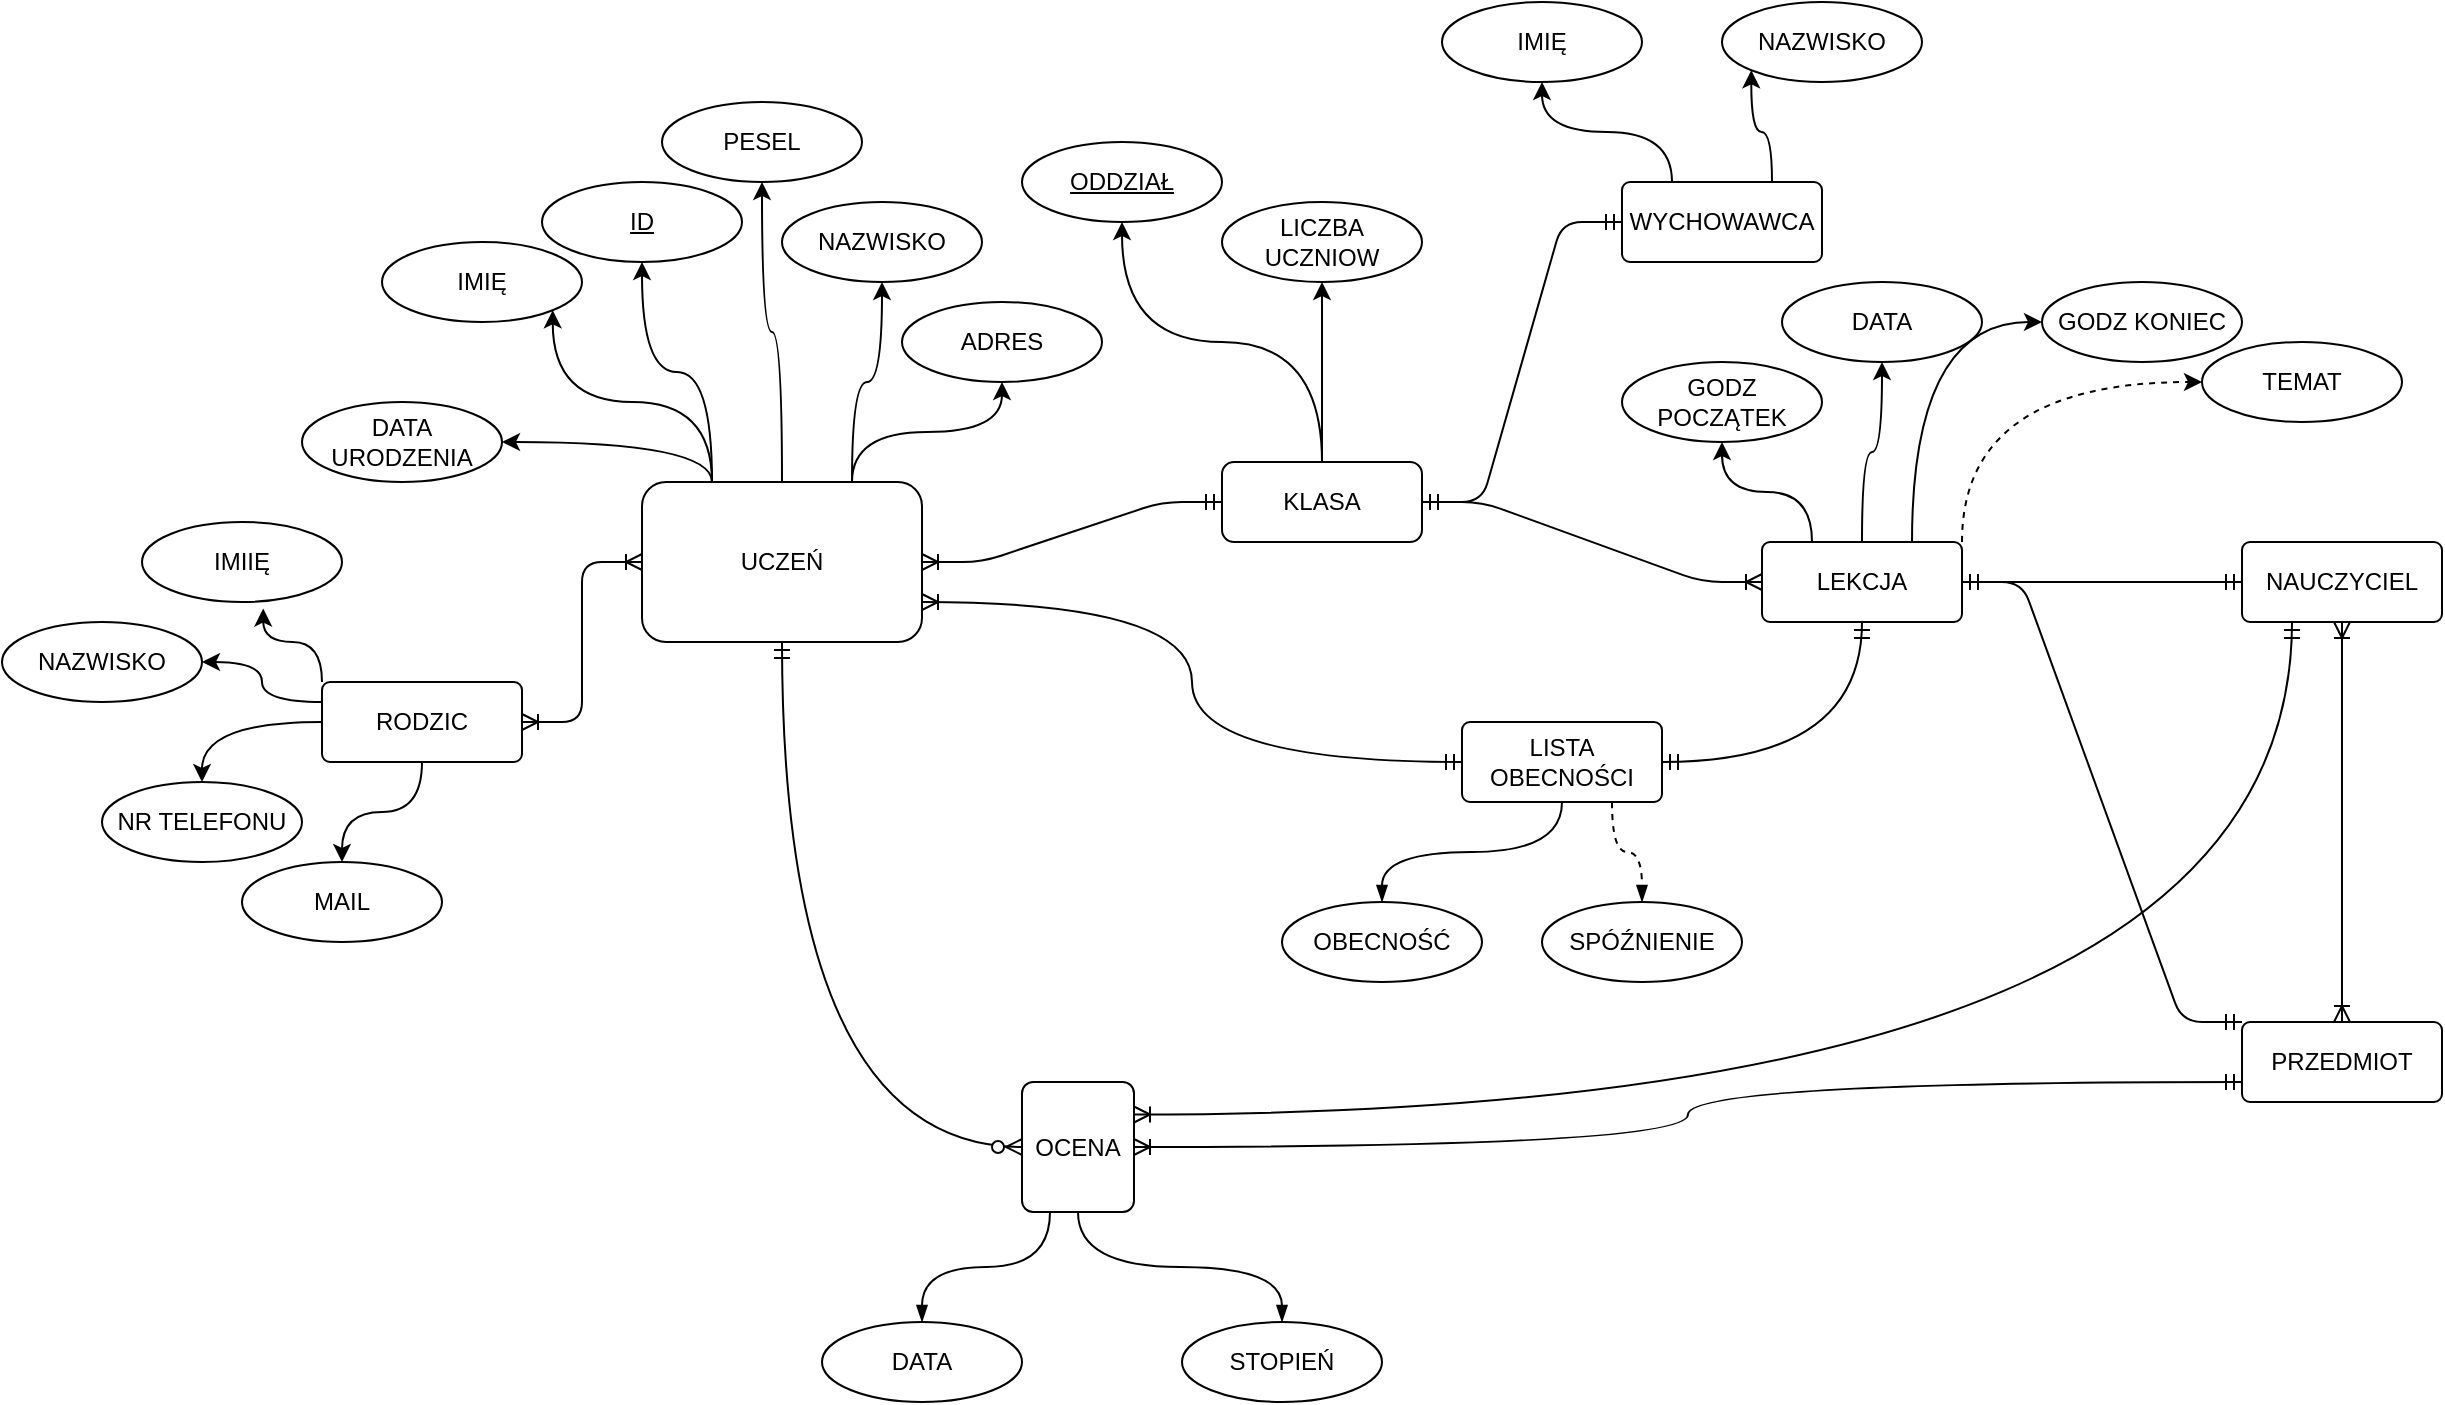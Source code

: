 <mxfile version="12.8.4"><diagram id="cNqfms0HBpr6AN-Xjopu" name="Page-1"><mxGraphModel dx="2614" dy="865" grid="1" gridSize="10" guides="1" tooltips="1" connect="1" arrows="1" fold="1" page="1" pageScale="1" pageWidth="1169" pageHeight="827" math="0" shadow="0"><root><mxCell id="0"/><mxCell id="1" parent="0"/><mxCell id="bewDhss2z7NdPzQOxILB-91" style="edgeStyle=orthogonalEdgeStyle;curved=1;comic=0;orthogonalLoop=1;jettySize=auto;html=1;exitX=0.75;exitY=0;exitDx=0;exitDy=0;entryX=0.5;entryY=1;entryDx=0;entryDy=0;shadow=0;strokeColor=#000000;" edge="1" parent="1" source="bewDhss2z7NdPzQOxILB-1" target="bewDhss2z7NdPzQOxILB-90"><mxGeometry relative="1" as="geometry"/></mxCell><mxCell id="bewDhss2z7NdPzQOxILB-92" style="edgeStyle=orthogonalEdgeStyle;curved=1;comic=0;orthogonalLoop=1;jettySize=auto;html=1;exitX=0.75;exitY=0;exitDx=0;exitDy=0;shadow=0;strokeColor=#000000;" edge="1" parent="1" source="bewDhss2z7NdPzQOxILB-1" target="bewDhss2z7NdPzQOxILB-85"><mxGeometry relative="1" as="geometry"/></mxCell><mxCell id="bewDhss2z7NdPzQOxILB-93" style="edgeStyle=orthogonalEdgeStyle;curved=1;comic=0;orthogonalLoop=1;jettySize=auto;html=1;exitX=0.5;exitY=0;exitDx=0;exitDy=0;shadow=0;strokeColor=#000000;" edge="1" parent="1" source="bewDhss2z7NdPzQOxILB-1" target="bewDhss2z7NdPzQOxILB-88"><mxGeometry relative="1" as="geometry"/></mxCell><mxCell id="bewDhss2z7NdPzQOxILB-94" style="edgeStyle=orthogonalEdgeStyle;curved=1;comic=0;orthogonalLoop=1;jettySize=auto;html=1;exitX=0.25;exitY=0;exitDx=0;exitDy=0;shadow=0;strokeColor=#000000;" edge="1" parent="1" source="bewDhss2z7NdPzQOxILB-1" target="bewDhss2z7NdPzQOxILB-97"><mxGeometry relative="1" as="geometry"><mxPoint x="-140" y="200" as="targetPoint"/></mxGeometry></mxCell><mxCell id="bewDhss2z7NdPzQOxILB-95" style="edgeStyle=orthogonalEdgeStyle;curved=1;comic=0;orthogonalLoop=1;jettySize=auto;html=1;exitX=0.25;exitY=0;exitDx=0;exitDy=0;entryX=1;entryY=1;entryDx=0;entryDy=0;shadow=0;strokeColor=#000000;" edge="1" parent="1" source="bewDhss2z7NdPzQOxILB-1" target="bewDhss2z7NdPzQOxILB-86"><mxGeometry relative="1" as="geometry"/></mxCell><mxCell id="bewDhss2z7NdPzQOxILB-96" style="edgeStyle=orthogonalEdgeStyle;curved=1;comic=0;orthogonalLoop=1;jettySize=auto;html=1;exitX=0.25;exitY=0;exitDx=0;exitDy=0;shadow=0;strokeColor=#000000;" edge="1" parent="1" source="bewDhss2z7NdPzQOxILB-1" target="bewDhss2z7NdPzQOxILB-87"><mxGeometry relative="1" as="geometry"/></mxCell><mxCell id="bewDhss2z7NdPzQOxILB-1" value="UCZEŃ" style="whiteSpace=wrap;html=1;align=center;rounded=1;" vertex="1" parent="1"><mxGeometry x="-150" y="310" width="140" height="80" as="geometry"/></mxCell><mxCell id="bewDhss2z7NdPzQOxILB-99" style="edgeStyle=orthogonalEdgeStyle;curved=1;comic=0;orthogonalLoop=1;jettySize=auto;html=1;exitX=0.5;exitY=0;exitDx=0;exitDy=0;shadow=0;strokeColor=#000000;" edge="1" parent="1" source="bewDhss2z7NdPzQOxILB-4" target="bewDhss2z7NdPzQOxILB-98"><mxGeometry relative="1" as="geometry"/></mxCell><mxCell id="bewDhss2z7NdPzQOxILB-103" style="edgeStyle=orthogonalEdgeStyle;curved=1;comic=0;orthogonalLoop=1;jettySize=auto;html=1;entryX=0.5;entryY=1;entryDx=0;entryDy=0;shadow=0;strokeColor=#000000;" edge="1" parent="1" source="bewDhss2z7NdPzQOxILB-4" target="bewDhss2z7NdPzQOxILB-102"><mxGeometry relative="1" as="geometry"/></mxCell><mxCell id="bewDhss2z7NdPzQOxILB-4" value="KLASA" style="whiteSpace=wrap;html=1;align=center;rounded=1;" vertex="1" parent="1"><mxGeometry x="140" y="300" width="100" height="40" as="geometry"/></mxCell><mxCell id="bewDhss2z7NdPzQOxILB-131" style="edgeStyle=orthogonalEdgeStyle;curved=1;rounded=1;comic=0;orthogonalLoop=1;jettySize=auto;html=1;exitX=0.25;exitY=1;exitDx=0;exitDy=0;entryX=0.5;entryY=0;entryDx=0;entryDy=0;shadow=0;startArrow=none;startFill=0;endArrow=blockThin;endFill=1;strokeColor=#000000;" edge="1" parent="1" source="bewDhss2z7NdPzQOxILB-5" target="bewDhss2z7NdPzQOxILB-130"><mxGeometry relative="1" as="geometry"/></mxCell><mxCell id="bewDhss2z7NdPzQOxILB-132" style="edgeStyle=orthogonalEdgeStyle;curved=1;rounded=1;comic=0;orthogonalLoop=1;jettySize=auto;html=1;exitX=0.5;exitY=1;exitDx=0;exitDy=0;entryX=0.5;entryY=0;entryDx=0;entryDy=0;shadow=0;startArrow=none;startFill=0;endArrow=blockThin;endFill=1;strokeColor=#000000;" edge="1" parent="1" source="bewDhss2z7NdPzQOxILB-5" target="bewDhss2z7NdPzQOxILB-129"><mxGeometry relative="1" as="geometry"/></mxCell><mxCell id="bewDhss2z7NdPzQOxILB-135" style="edgeStyle=orthogonalEdgeStyle;curved=1;rounded=1;comic=0;orthogonalLoop=1;jettySize=auto;html=1;exitX=0;exitY=0.5;exitDx=0;exitDy=0;entryX=0.5;entryY=1;entryDx=0;entryDy=0;shadow=0;startArrow=ERzeroToMany;startFill=1;endArrow=ERmandOne;endFill=0;strokeColor=#000000;" edge="1" parent="1" source="bewDhss2z7NdPzQOxILB-5" target="bewDhss2z7NdPzQOxILB-1"><mxGeometry relative="1" as="geometry"/></mxCell><mxCell id="bewDhss2z7NdPzQOxILB-5" value="OCENA" style="rounded=1;arcSize=10;whiteSpace=wrap;html=1;align=center;" vertex="1" parent="1"><mxGeometry x="40" y="610" width="56" height="65" as="geometry"/></mxCell><mxCell id="bewDhss2z7NdPzQOxILB-133" style="edgeStyle=orthogonalEdgeStyle;curved=1;rounded=1;comic=0;orthogonalLoop=1;jettySize=auto;html=1;exitX=0;exitY=0.75;exitDx=0;exitDy=0;entryX=1;entryY=0.5;entryDx=0;entryDy=0;shadow=0;startArrow=ERmandOne;startFill=0;endArrow=ERoneToMany;endFill=0;strokeColor=#000000;" edge="1" parent="1" source="bewDhss2z7NdPzQOxILB-6" target="bewDhss2z7NdPzQOxILB-5"><mxGeometry relative="1" as="geometry"/></mxCell><mxCell id="bewDhss2z7NdPzQOxILB-6" value="PRZEDMIOT" style="rounded=1;arcSize=10;whiteSpace=wrap;html=1;align=center;" vertex="1" parent="1"><mxGeometry x="650" y="580" width="100" height="40" as="geometry"/></mxCell><mxCell id="bewDhss2z7NdPzQOxILB-128" style="edgeStyle=orthogonalEdgeStyle;curved=1;rounded=1;comic=0;orthogonalLoop=1;jettySize=auto;html=1;exitX=0.5;exitY=1;exitDx=0;exitDy=0;shadow=0;startArrow=ERoneToMany;startFill=0;endArrow=ERoneToMany;endFill=0;strokeColor=#000000;" edge="1" parent="1" source="bewDhss2z7NdPzQOxILB-8" target="bewDhss2z7NdPzQOxILB-6"><mxGeometry relative="1" as="geometry"/></mxCell><mxCell id="bewDhss2z7NdPzQOxILB-8" value="NAUCZYCIEL" style="rounded=1;arcSize=10;whiteSpace=wrap;html=1;align=center;" vertex="1" parent="1"><mxGeometry x="650" y="340" width="100" height="40" as="geometry"/></mxCell><mxCell id="bewDhss2z7NdPzQOxILB-111" style="edgeStyle=orthogonalEdgeStyle;curved=1;comic=0;orthogonalLoop=1;jettySize=auto;html=1;exitX=0.75;exitY=0;exitDx=0;exitDy=0;entryX=0;entryY=0.5;entryDx=0;entryDy=0;shadow=0;strokeColor=#000000;" edge="1" parent="1" source="bewDhss2z7NdPzQOxILB-10" target="bewDhss2z7NdPzQOxILB-110"><mxGeometry relative="1" as="geometry"/></mxCell><mxCell id="bewDhss2z7NdPzQOxILB-112" style="edgeStyle=orthogonalEdgeStyle;curved=1;comic=0;orthogonalLoop=1;jettySize=auto;html=1;exitX=0.5;exitY=0;exitDx=0;exitDy=0;entryX=0.5;entryY=1;entryDx=0;entryDy=0;shadow=0;strokeColor=#000000;" edge="1" parent="1" source="bewDhss2z7NdPzQOxILB-10" target="bewDhss2z7NdPzQOxILB-109"><mxGeometry relative="1" as="geometry"/></mxCell><mxCell id="bewDhss2z7NdPzQOxILB-113" style="edgeStyle=orthogonalEdgeStyle;curved=1;comic=0;orthogonalLoop=1;jettySize=auto;html=1;exitX=0.25;exitY=0;exitDx=0;exitDy=0;entryX=0.5;entryY=1;entryDx=0;entryDy=0;shadow=0;strokeColor=#000000;" edge="1" parent="1" source="bewDhss2z7NdPzQOxILB-10" target="bewDhss2z7NdPzQOxILB-108"><mxGeometry relative="1" as="geometry"/></mxCell><mxCell id="bewDhss2z7NdPzQOxILB-121" style="edgeStyle=orthogonalEdgeStyle;curved=1;rounded=1;comic=0;orthogonalLoop=1;jettySize=auto;html=1;exitX=0.5;exitY=1;exitDx=0;exitDy=0;entryX=1;entryY=0.5;entryDx=0;entryDy=0;shadow=0;strokeColor=#000000;startArrow=ERmandOne;startFill=0;endArrow=ERmandOne;endFill=0;" edge="1" parent="1" source="bewDhss2z7NdPzQOxILB-10" target="bewDhss2z7NdPzQOxILB-118"><mxGeometry relative="1" as="geometry"/></mxCell><mxCell id="bewDhss2z7NdPzQOxILB-10" value="LEKCJA" style="rounded=1;arcSize=10;whiteSpace=wrap;html=1;align=center;" vertex="1" parent="1"><mxGeometry x="410" y="340" width="100" height="40" as="geometry"/></mxCell><mxCell id="bewDhss2z7NdPzQOxILB-78" style="edgeStyle=orthogonalEdgeStyle;comic=0;orthogonalLoop=1;jettySize=auto;html=1;exitX=0;exitY=0;exitDx=0;exitDy=0;entryX=0.606;entryY=1.082;entryDx=0;entryDy=0;entryPerimeter=0;shadow=0;strokeColor=#000000;curved=1;" edge="1" parent="1" source="bewDhss2z7NdPzQOxILB-12" target="bewDhss2z7NdPzQOxILB-74"><mxGeometry relative="1" as="geometry"/></mxCell><mxCell id="bewDhss2z7NdPzQOxILB-80" style="edgeStyle=orthogonalEdgeStyle;comic=0;orthogonalLoop=1;jettySize=auto;html=1;exitX=0;exitY=0.25;exitDx=0;exitDy=0;entryX=1;entryY=0.5;entryDx=0;entryDy=0;shadow=0;strokeColor=#000000;curved=1;" edge="1" parent="1" source="bewDhss2z7NdPzQOxILB-12" target="bewDhss2z7NdPzQOxILB-79"><mxGeometry relative="1" as="geometry"/></mxCell><mxCell id="bewDhss2z7NdPzQOxILB-82" style="edgeStyle=orthogonalEdgeStyle;comic=0;orthogonalLoop=1;jettySize=auto;html=1;exitX=0;exitY=0.5;exitDx=0;exitDy=0;shadow=0;strokeColor=#000000;curved=1;entryX=0.5;entryY=0;entryDx=0;entryDy=0;" edge="1" parent="1" source="bewDhss2z7NdPzQOxILB-12" target="bewDhss2z7NdPzQOxILB-81"><mxGeometry relative="1" as="geometry"/></mxCell><mxCell id="bewDhss2z7NdPzQOxILB-84" style="edgeStyle=orthogonalEdgeStyle;curved=1;comic=0;orthogonalLoop=1;jettySize=auto;html=1;exitX=0.5;exitY=1;exitDx=0;exitDy=0;entryX=0.5;entryY=0;entryDx=0;entryDy=0;shadow=0;strokeColor=#000000;" edge="1" parent="1" source="bewDhss2z7NdPzQOxILB-12" target="bewDhss2z7NdPzQOxILB-83"><mxGeometry relative="1" as="geometry"/></mxCell><mxCell id="bewDhss2z7NdPzQOxILB-12" value="RODZIC" style="rounded=1;arcSize=10;whiteSpace=wrap;html=1;align=center;" vertex="1" parent="1"><mxGeometry x="-310" y="410" width="100" height="40" as="geometry"/></mxCell><mxCell id="bewDhss2z7NdPzQOxILB-106" style="edgeStyle=orthogonalEdgeStyle;curved=1;comic=0;orthogonalLoop=1;jettySize=auto;html=1;exitX=0.25;exitY=0;exitDx=0;exitDy=0;entryX=0.5;entryY=1;entryDx=0;entryDy=0;shadow=0;strokeColor=#000000;" edge="1" parent="1" source="bewDhss2z7NdPzQOxILB-15" target="bewDhss2z7NdPzQOxILB-104"><mxGeometry relative="1" as="geometry"/></mxCell><mxCell id="bewDhss2z7NdPzQOxILB-107" style="edgeStyle=orthogonalEdgeStyle;curved=1;comic=0;orthogonalLoop=1;jettySize=auto;html=1;exitX=0.75;exitY=0;exitDx=0;exitDy=0;entryX=0;entryY=1;entryDx=0;entryDy=0;shadow=0;strokeColor=#000000;" edge="1" parent="1" source="bewDhss2z7NdPzQOxILB-15" target="bewDhss2z7NdPzQOxILB-105"><mxGeometry relative="1" as="geometry"/></mxCell><mxCell id="bewDhss2z7NdPzQOxILB-15" value="WYCHOWAWCA" style="rounded=1;arcSize=10;whiteSpace=wrap;html=1;align=center;" vertex="1" parent="1"><mxGeometry x="340" y="160" width="100" height="40" as="geometry"/></mxCell><mxCell id="bewDhss2z7NdPzQOxILB-29" value="" style="edgeStyle=entityRelationEdgeStyle;fontSize=12;html=1;endArrow=ERoneToMany;startArrow=ERoneToMany;shadow=0;entryX=0;entryY=0.5;entryDx=0;entryDy=0;exitX=1;exitY=0.5;exitDx=0;exitDy=0;comic=0;" edge="1" parent="1" source="bewDhss2z7NdPzQOxILB-12" target="bewDhss2z7NdPzQOxILB-1"><mxGeometry width="100" height="100" relative="1" as="geometry"><mxPoint x="250" y="490" as="sourcePoint"/><mxPoint x="350" y="390" as="targetPoint"/></mxGeometry></mxCell><mxCell id="bewDhss2z7NdPzQOxILB-30" value="" style="edgeStyle=entityRelationEdgeStyle;fontSize=12;html=1;endArrow=ERoneToMany;startArrow=ERmandOne;shadow=0;rounded=1;entryX=0;entryY=0.5;entryDx=0;entryDy=0;" edge="1" parent="1" target="bewDhss2z7NdPzQOxILB-10"><mxGeometry width="100" height="100" relative="1" as="geometry"><mxPoint x="240" y="320" as="sourcePoint"/><mxPoint x="640" y="240" as="targetPoint"/></mxGeometry></mxCell><mxCell id="bewDhss2z7NdPzQOxILB-33" value="" style="edgeStyle=entityRelationEdgeStyle;fontSize=12;html=1;endArrow=ERoneToMany;startArrow=ERmandOne;shadow=0;strokeColor=#000000;" edge="1" parent="1" source="bewDhss2z7NdPzQOxILB-4" target="bewDhss2z7NdPzQOxILB-1"><mxGeometry width="100" height="100" relative="1" as="geometry"><mxPoint x="160" y="90" as="sourcePoint"/><mxPoint x="160" y="48.579" as="targetPoint"/></mxGeometry></mxCell><mxCell id="bewDhss2z7NdPzQOxILB-34" value="" style="edgeStyle=entityRelationEdgeStyle;fontSize=12;html=1;endArrow=ERmandOne;startArrow=ERmandOne;shadow=0;strokeColor=#000000;entryX=0;entryY=0.5;entryDx=0;entryDy=0;exitX=1;exitY=0.5;exitDx=0;exitDy=0;" edge="1" parent="1" source="bewDhss2z7NdPzQOxILB-4" target="bewDhss2z7NdPzQOxILB-15"><mxGeometry width="100" height="100" relative="1" as="geometry"><mxPoint x="290" y="180" as="sourcePoint"/><mxPoint x="390" y="80" as="targetPoint"/></mxGeometry></mxCell><mxCell id="bewDhss2z7NdPzQOxILB-62" value="" style="edgeStyle=entityRelationEdgeStyle;fontSize=12;html=1;endArrow=ERmandOne;startArrow=ERmandOne;shadow=0;strokeColor=#000000;exitX=1;exitY=0.5;exitDx=0;exitDy=0;entryX=0;entryY=0.5;entryDx=0;entryDy=0;" edge="1" parent="1" source="bewDhss2z7NdPzQOxILB-10" target="bewDhss2z7NdPzQOxILB-8"><mxGeometry width="100" height="100" relative="1" as="geometry"><mxPoint x="760" y="450" as="sourcePoint"/><mxPoint x="640" y="420" as="targetPoint"/></mxGeometry></mxCell><mxCell id="bewDhss2z7NdPzQOxILB-65" value="" style="edgeStyle=entityRelationEdgeStyle;fontSize=12;html=1;endArrow=ERmandOne;startArrow=ERmandOne;shadow=0;strokeColor=#000000;entryX=0;entryY=0;entryDx=0;entryDy=0;" edge="1" parent="1" source="bewDhss2z7NdPzQOxILB-10" target="bewDhss2z7NdPzQOxILB-6"><mxGeometry width="100" height="100" relative="1" as="geometry"><mxPoint x="580" y="460" as="sourcePoint"/><mxPoint x="721.421" y="360" as="targetPoint"/></mxGeometry></mxCell><mxCell id="bewDhss2z7NdPzQOxILB-74" value="IMIIĘ" style="ellipse;whiteSpace=wrap;html=1;align=center;rounded=0;" vertex="1" parent="1"><mxGeometry x="-400" y="330" width="100" height="40" as="geometry"/></mxCell><mxCell id="bewDhss2z7NdPzQOxILB-79" value="NAZWISKO" style="ellipse;whiteSpace=wrap;html=1;align=center;rounded=0;" vertex="1" parent="1"><mxGeometry x="-470" y="380" width="100" height="40" as="geometry"/></mxCell><mxCell id="bewDhss2z7NdPzQOxILB-81" value="NR TELEFONU" style="ellipse;whiteSpace=wrap;html=1;align=center;rounded=0;" vertex="1" parent="1"><mxGeometry x="-420" y="460" width="100" height="40" as="geometry"/></mxCell><mxCell id="bewDhss2z7NdPzQOxILB-83" value="MAIL" style="ellipse;whiteSpace=wrap;html=1;align=center;rounded=0;" vertex="1" parent="1"><mxGeometry x="-350" y="500" width="100" height="40" as="geometry"/></mxCell><mxCell id="bewDhss2z7NdPzQOxILB-85" value="NAZWISKO" style="ellipse;whiteSpace=wrap;html=1;align=center;rounded=0;" vertex="1" parent="1"><mxGeometry x="-80" y="170" width="100" height="40" as="geometry"/></mxCell><mxCell id="bewDhss2z7NdPzQOxILB-86" value="IMIĘ" style="ellipse;whiteSpace=wrap;html=1;align=center;rounded=0;" vertex="1" parent="1"><mxGeometry x="-280" y="190" width="100" height="40" as="geometry"/></mxCell><mxCell id="bewDhss2z7NdPzQOxILB-87" value="DATA URODZENIA" style="ellipse;whiteSpace=wrap;html=1;align=center;rounded=0;" vertex="1" parent="1"><mxGeometry x="-320" y="270" width="100" height="40" as="geometry"/></mxCell><mxCell id="bewDhss2z7NdPzQOxILB-88" value="PESEL" style="ellipse;whiteSpace=wrap;html=1;align=center;rounded=0;" vertex="1" parent="1"><mxGeometry x="-140" y="120" width="100" height="40" as="geometry"/></mxCell><mxCell id="bewDhss2z7NdPzQOxILB-90" value="ADRES" style="ellipse;whiteSpace=wrap;html=1;align=center;rounded=0;" vertex="1" parent="1"><mxGeometry x="-20" y="220" width="100" height="40" as="geometry"/></mxCell><mxCell id="bewDhss2z7NdPzQOxILB-97" value="ID" style="ellipse;whiteSpace=wrap;html=1;align=center;fontStyle=4;rounded=0;" vertex="1" parent="1"><mxGeometry x="-200" y="160" width="100" height="40" as="geometry"/></mxCell><mxCell id="bewDhss2z7NdPzQOxILB-98" value="ODDZIAŁ" style="ellipse;whiteSpace=wrap;html=1;align=center;fontStyle=4;rounded=0;" vertex="1" parent="1"><mxGeometry x="40" y="140" width="100" height="40" as="geometry"/></mxCell><mxCell id="bewDhss2z7NdPzQOxILB-102" value="LICZBA UCZNIOW" style="ellipse;whiteSpace=wrap;html=1;align=center;rounded=0;" vertex="1" parent="1"><mxGeometry x="140" y="170" width="100" height="40" as="geometry"/></mxCell><mxCell id="bewDhss2z7NdPzQOxILB-104" value="IMIĘ" style="ellipse;whiteSpace=wrap;html=1;align=center;rounded=0;" vertex="1" parent="1"><mxGeometry x="250" y="70" width="100" height="40" as="geometry"/></mxCell><mxCell id="bewDhss2z7NdPzQOxILB-105" value="NAZWISKO" style="ellipse;whiteSpace=wrap;html=1;align=center;rounded=0;" vertex="1" parent="1"><mxGeometry x="390" y="70" width="100" height="40" as="geometry"/></mxCell><mxCell id="bewDhss2z7NdPzQOxILB-108" value="GODZ POCZĄTEK" style="ellipse;whiteSpace=wrap;html=1;align=center;rounded=0;" vertex="1" parent="1"><mxGeometry x="340" y="250" width="100" height="40" as="geometry"/></mxCell><mxCell id="bewDhss2z7NdPzQOxILB-109" value="DATA" style="ellipse;whiteSpace=wrap;html=1;align=center;rounded=0;" vertex="1" parent="1"><mxGeometry x="420" y="210" width="100" height="40" as="geometry"/></mxCell><mxCell id="bewDhss2z7NdPzQOxILB-114" value="TEMAT" style="ellipse;whiteSpace=wrap;html=1;align=center;rounded=0;" vertex="1" parent="1"><mxGeometry x="630" y="240" width="100" height="40" as="geometry"/></mxCell><mxCell id="bewDhss2z7NdPzQOxILB-110" value="GODZ KONIEC" style="ellipse;whiteSpace=wrap;html=1;align=center;rounded=0;" vertex="1" parent="1"><mxGeometry x="550" y="210" width="100" height="40" as="geometry"/></mxCell><mxCell id="bewDhss2z7NdPzQOxILB-117" style="edgeStyle=orthogonalEdgeStyle;curved=1;comic=0;orthogonalLoop=1;jettySize=auto;html=1;exitX=1;exitY=0;exitDx=0;exitDy=0;entryX=0;entryY=0.5;entryDx=0;entryDy=0;shadow=0;strokeColor=#000000;dashed=1;" edge="1" parent="1" source="bewDhss2z7NdPzQOxILB-10" target="bewDhss2z7NdPzQOxILB-114"><mxGeometry relative="1" as="geometry"><mxPoint x="495" y="350" as="sourcePoint"/><mxPoint x="630" y="350" as="targetPoint"/></mxGeometry></mxCell><mxCell id="bewDhss2z7NdPzQOxILB-124" style="edgeStyle=orthogonalEdgeStyle;curved=1;rounded=1;comic=0;orthogonalLoop=1;jettySize=auto;html=1;exitX=0;exitY=0.5;exitDx=0;exitDy=0;entryX=1;entryY=0.75;entryDx=0;entryDy=0;shadow=0;startArrow=ERmandOne;startFill=0;endArrow=ERoneToMany;endFill=0;strokeColor=#000000;" edge="1" parent="1" source="bewDhss2z7NdPzQOxILB-118" target="bewDhss2z7NdPzQOxILB-1"><mxGeometry relative="1" as="geometry"/></mxCell><mxCell id="bewDhss2z7NdPzQOxILB-125" style="edgeStyle=orthogonalEdgeStyle;curved=1;rounded=1;comic=0;orthogonalLoop=1;jettySize=auto;html=1;exitX=0.5;exitY=1;exitDx=0;exitDy=0;entryX=0.5;entryY=0;entryDx=0;entryDy=0;shadow=0;startArrow=none;startFill=0;endArrow=blockThin;endFill=1;strokeColor=#000000;" edge="1" parent="1" source="bewDhss2z7NdPzQOxILB-118" target="bewDhss2z7NdPzQOxILB-122"><mxGeometry relative="1" as="geometry"/></mxCell><mxCell id="bewDhss2z7NdPzQOxILB-127" style="edgeStyle=orthogonalEdgeStyle;curved=1;rounded=1;comic=0;orthogonalLoop=1;jettySize=auto;html=1;exitX=0.75;exitY=1;exitDx=0;exitDy=0;entryX=0.5;entryY=0;entryDx=0;entryDy=0;shadow=0;startArrow=none;startFill=0;endArrow=blockThin;endFill=1;strokeColor=#000000;dashed=1;" edge="1" parent="1" source="bewDhss2z7NdPzQOxILB-118" target="bewDhss2z7NdPzQOxILB-126"><mxGeometry relative="1" as="geometry"/></mxCell><mxCell id="bewDhss2z7NdPzQOxILB-118" value="LISTA OBECNOŚCI" style="rounded=1;arcSize=10;whiteSpace=wrap;html=1;align=center;" vertex="1" parent="1"><mxGeometry x="260" y="430" width="100" height="40" as="geometry"/></mxCell><mxCell id="bewDhss2z7NdPzQOxILB-122" value="OBECNOŚĆ" style="ellipse;whiteSpace=wrap;html=1;align=center;rounded=0;" vertex="1" parent="1"><mxGeometry x="170" y="520" width="100" height="40" as="geometry"/></mxCell><mxCell id="bewDhss2z7NdPzQOxILB-126" value="SPÓŹNIENIE" style="ellipse;whiteSpace=wrap;html=1;align=center;rounded=0;" vertex="1" parent="1"><mxGeometry x="300" y="520" width="100" height="40" as="geometry"/></mxCell><mxCell id="bewDhss2z7NdPzQOxILB-129" value="STOPIEŃ" style="ellipse;whiteSpace=wrap;html=1;align=center;rounded=0;" vertex="1" parent="1"><mxGeometry x="120" y="730" width="100" height="40" as="geometry"/></mxCell><mxCell id="bewDhss2z7NdPzQOxILB-130" value="DATA" style="ellipse;whiteSpace=wrap;html=1;align=center;rounded=0;" vertex="1" parent="1"><mxGeometry x="-60" y="730" width="100" height="40" as="geometry"/></mxCell><mxCell id="bewDhss2z7NdPzQOxILB-134" style="edgeStyle=orthogonalEdgeStyle;curved=1;rounded=1;comic=0;orthogonalLoop=1;jettySize=auto;html=1;exitX=0.25;exitY=1;exitDx=0;exitDy=0;entryX=1;entryY=0.25;entryDx=0;entryDy=0;shadow=0;startArrow=ERmandOne;startFill=0;endArrow=ERoneToMany;endFill=0;strokeColor=#000000;" edge="1" parent="1" source="bewDhss2z7NdPzQOxILB-8" target="bewDhss2z7NdPzQOxILB-5"><mxGeometry relative="1" as="geometry"><mxPoint x="660" y="620" as="sourcePoint"/><mxPoint x="106" y="652.5" as="targetPoint"/></mxGeometry></mxCell></root></mxGraphModel></diagram></mxfile>